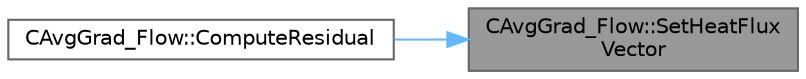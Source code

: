 digraph "CAvgGrad_Flow::SetHeatFluxVector"
{
 // LATEX_PDF_SIZE
  bgcolor="transparent";
  edge [fontname=Helvetica,fontsize=10,labelfontname=Helvetica,labelfontsize=10];
  node [fontname=Helvetica,fontsize=10,shape=box,height=0.2,width=0.4];
  rankdir="RL";
  Node1 [id="Node000001",label="CAvgGrad_Flow::SetHeatFlux\lVector",height=0.2,width=0.4,color="gray40", fillcolor="grey60", style="filled", fontcolor="black",tooltip="Compute the heat flux due to molecular and turbulent diffusivity."];
  Node1 -> Node2 [id="edge1_Node000001_Node000002",dir="back",color="steelblue1",style="solid",tooltip=" "];
  Node2 [id="Node000002",label="CAvgGrad_Flow::ComputeResidual",height=0.2,width=0.4,color="grey40", fillcolor="white", style="filled",URL="$classCAvgGrad__Flow.html#a24116483420da4c85e134442cbce7590",tooltip="Compute the viscous flow residual using an average of gradients."];
}
